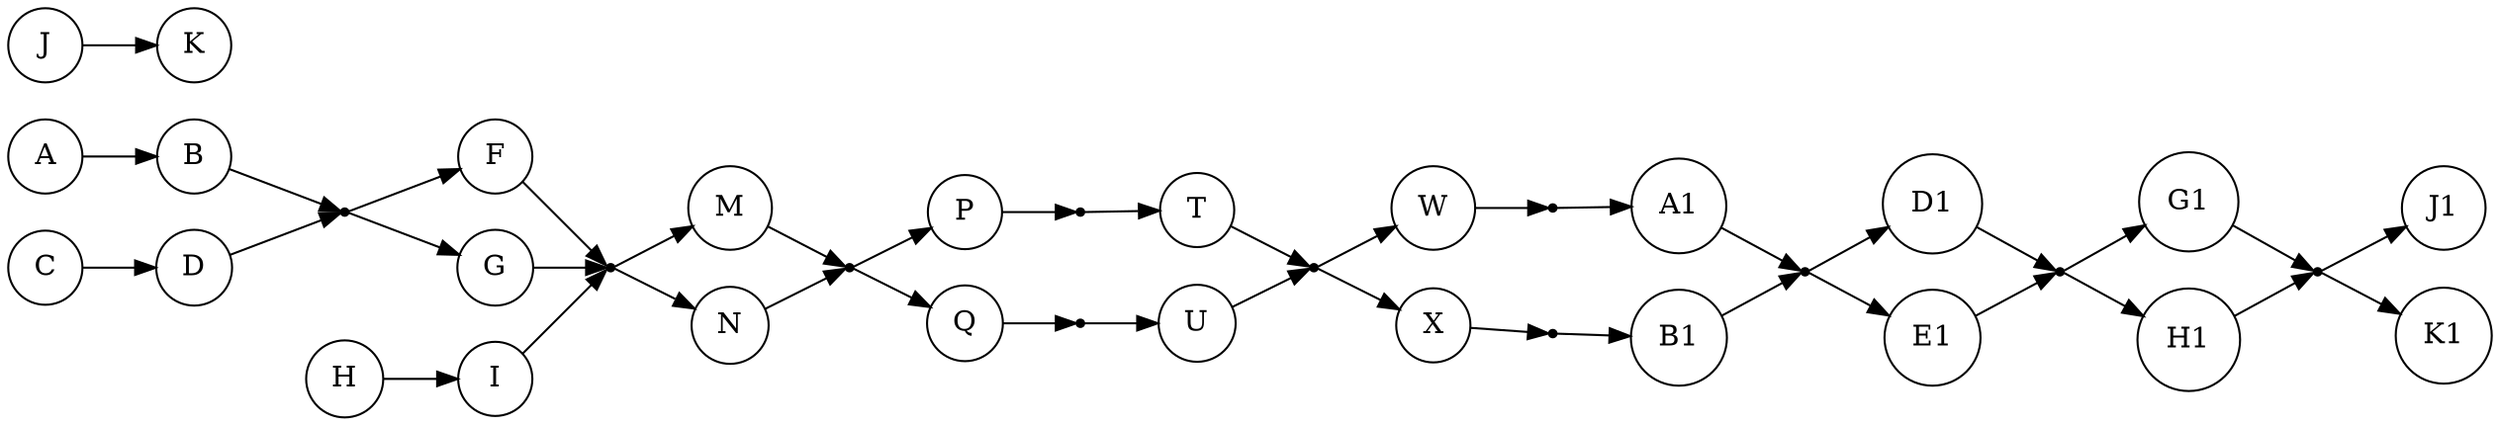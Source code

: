 digraph AcyclicSingleGraph {
    rankdir=LR;

    // Set up the first connections
    node [shape=circle];
    A -> B;
    C -> D;

    // Hyperedge with multiple tails and heads
    node [shape=point];
    B -> E;
    D -> E;

    node [shape=circle];
    E -> F;
    E -> G;

    // Second segment with multiple tails and heads
    node [shape=circle];
    H -> I;
    J -> K;

    node [shape=point];
    F -> L;
    G -> L;
    I -> L;

    node [shape=circle];
    L -> M;
    L -> N;

    // A new hyperedge connecting multiple nodes
    node [shape=point];
    M -> O;
    N -> O;

    node [shape=circle];
    O -> P;
    O -> Q;

    // Hyperedge with more tails than heads
    node [shape=point];
    P -> R;
    Q -> S;

    node [shape=circle];
    R -> T;
    S -> U;

    // Continuing to interconnect all nodes
    node [shape=point];
    T -> V;
    U -> V;

    node [shape=circle];
    V -> W;
    V -> X;

    // A hyperedge branching into multiple heads
    node [shape=point];
    W -> Y;
    X -> Z;

    node [shape=circle];
    Y -> A1;
    Z -> B1;

    // More hyperedges with diverse head/tail counts
    node [shape=point];
    A1 -> C1;
    B1 -> C1;

    node [shape=circle];
    C1 -> D1;
    C1 -> E1;

    // More complex hyperedge connections
    node [shape=point];
    D1 -> F1;
    E1 -> F1;

    node [shape=circle];
    F1 -> G1;
    F1 -> H1;

    // Final segment ensuring no cycles
    node [shape=point];
    G1 -> I1;
    H1 -> I1;

    node [shape=circle];
    I1 -> J1;
    I1 -> K1;
}
